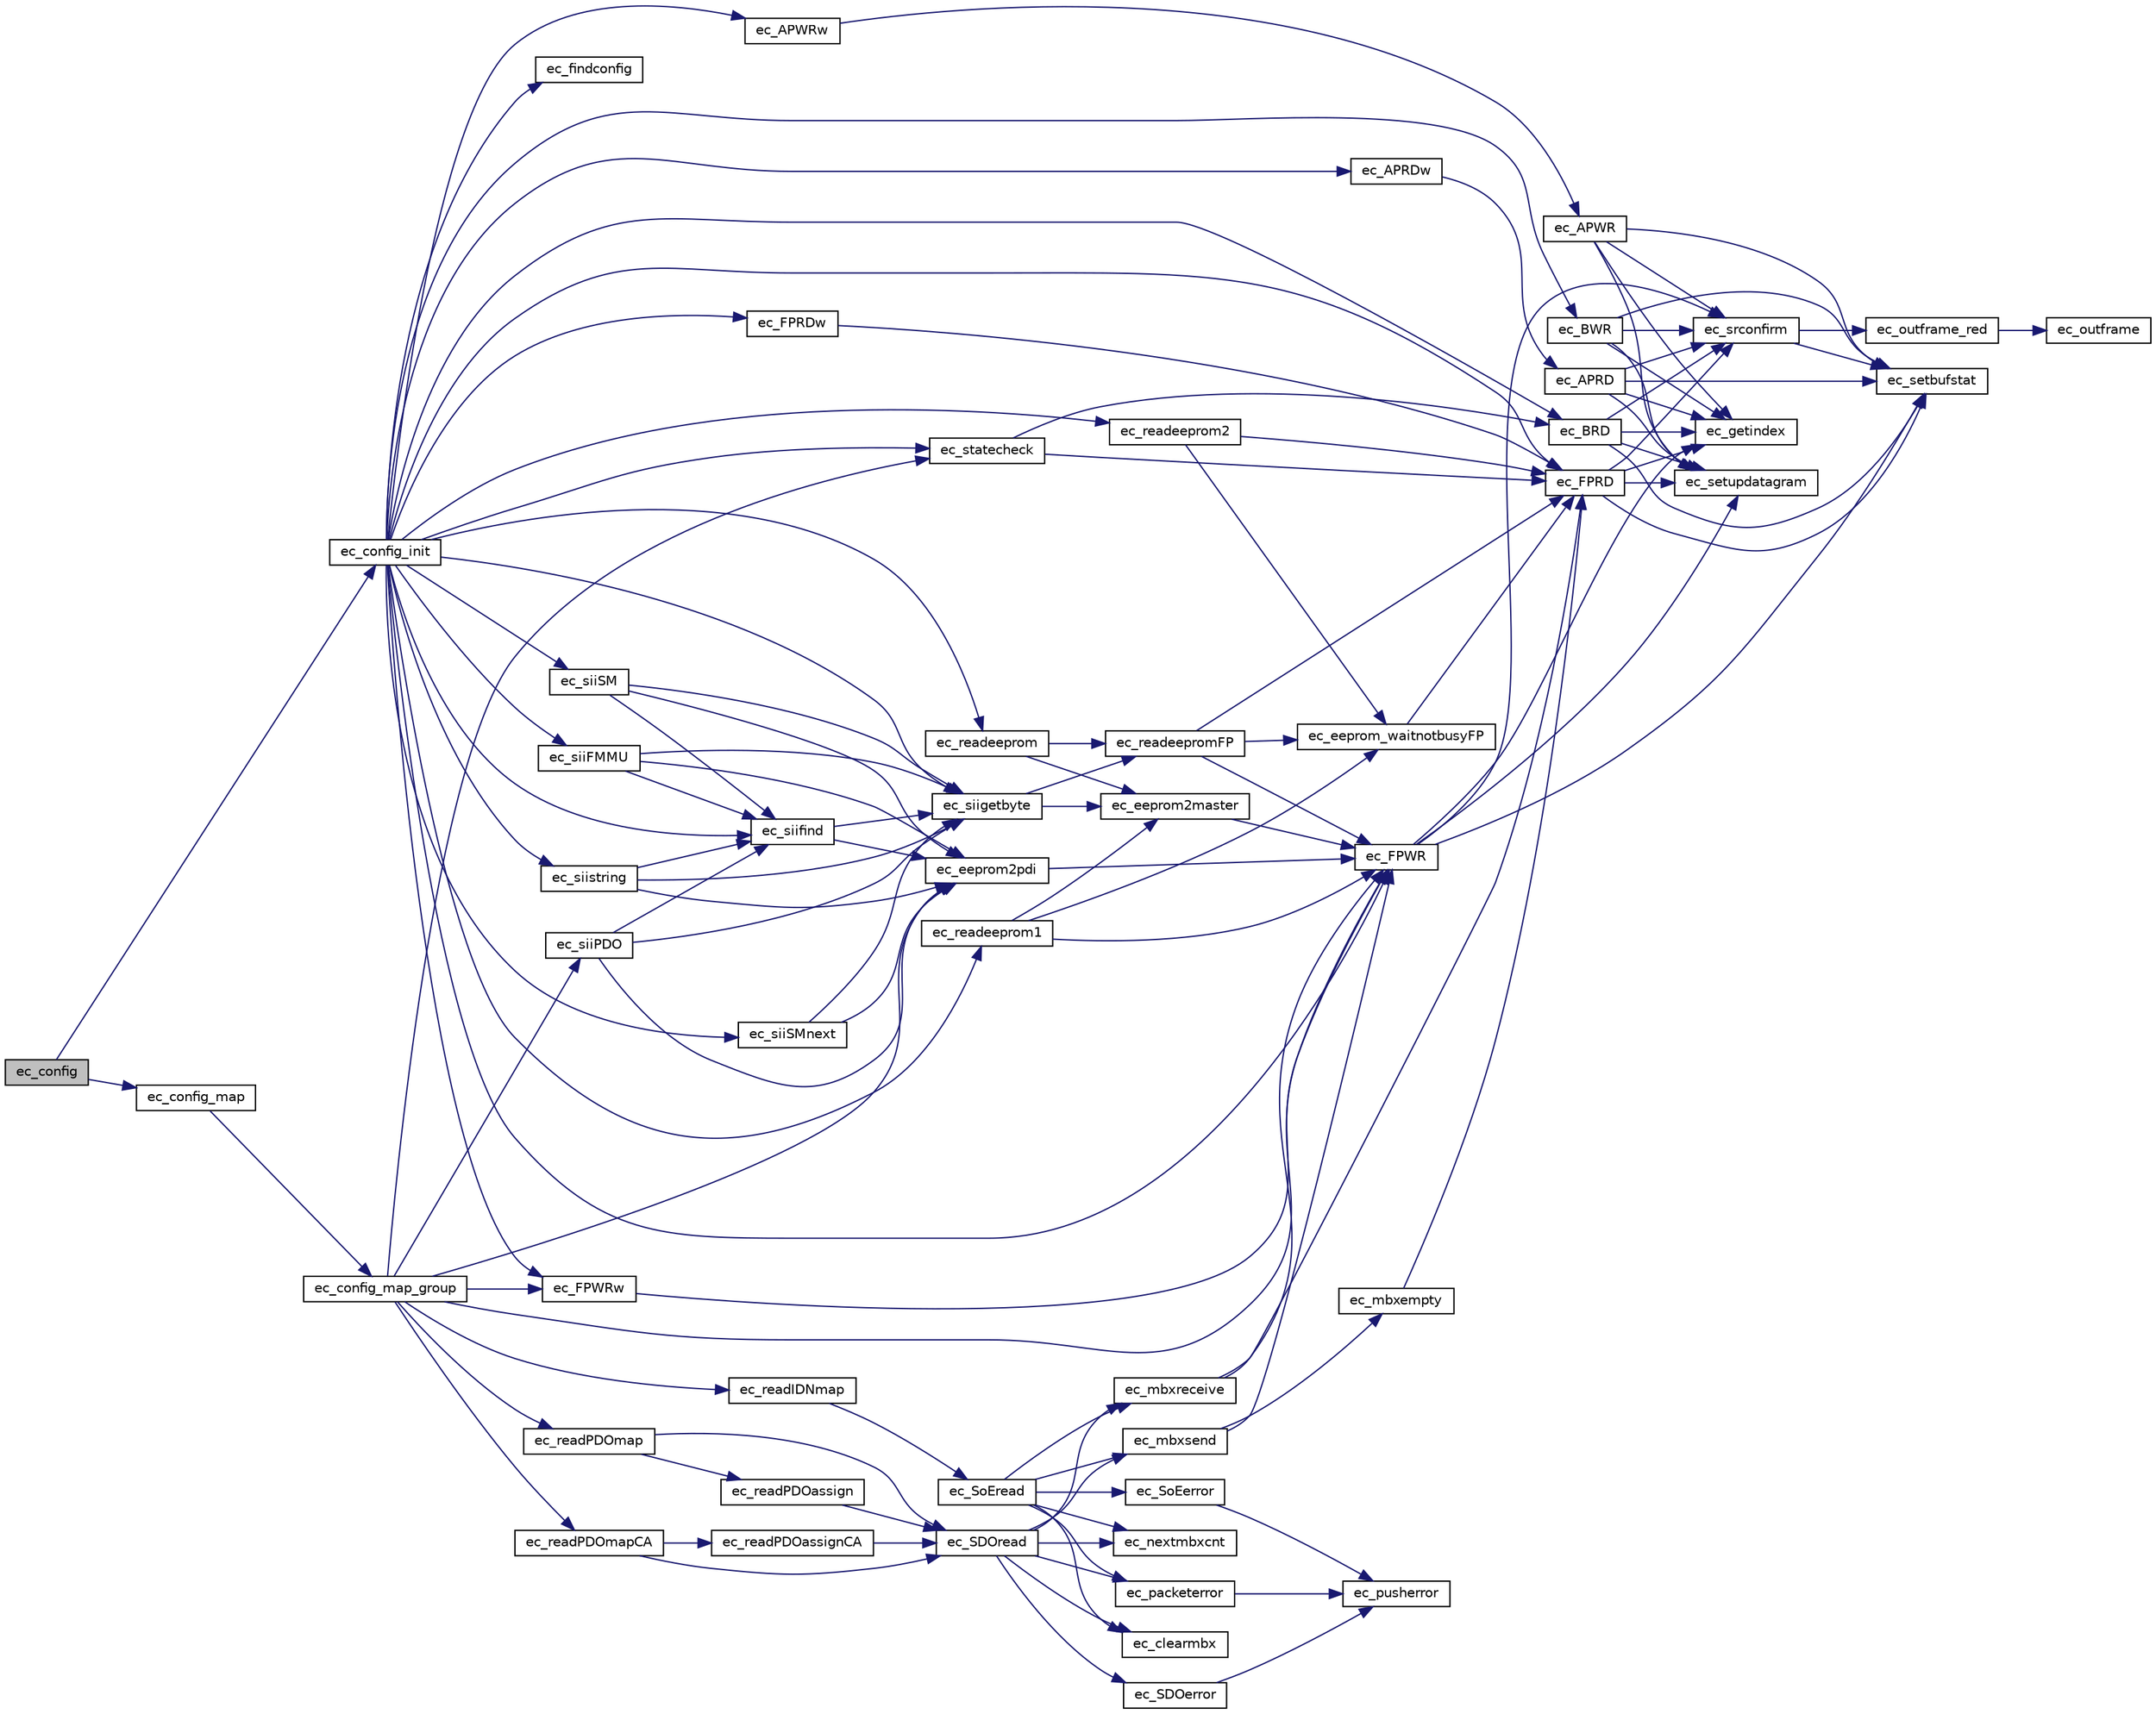 digraph "ec_config"
{
 // INTERACTIVE_SVG=YES
  edge [fontname="Helvetica",fontsize="10",labelfontname="Helvetica",labelfontsize="10"];
  node [fontname="Helvetica",fontsize="10",shape=record];
  rankdir="LR";
  Node1 [label="ec_config",height=0.2,width=0.4,color="black", fillcolor="grey75", style="filled" fontcolor="black"];
  Node1 -> Node2 [color="midnightblue",fontsize="10",style="solid",fontname="Helvetica"];
  Node2 [label="ec_config_init",height=0.2,width=0.4,color="black", fillcolor="white", style="filled",URL="$ethercatconfig_8c.html#ae9128b2cb982fd03fae9105d746f8656"];
  Node2 -> Node3 [color="midnightblue",fontsize="10",style="solid",fontname="Helvetica"];
  Node3 [label="ec_BRD",height=0.2,width=0.4,color="black", fillcolor="white", style="filled",URL="$ethercatbase_8c.html#a30d9ab75b270ba904509fb1af2b8dc17"];
  Node3 -> Node4 [color="midnightblue",fontsize="10",style="solid",fontname="Helvetica"];
  Node4 [label="ec_getindex",height=0.2,width=0.4,color="black", fillcolor="white", style="filled",URL="$nicdrv_8c.html#ae3520c51670d8e4e3e360f26fd8acee4"];
  Node3 -> Node5 [color="midnightblue",fontsize="10",style="solid",fontname="Helvetica"];
  Node5 [label="ec_setbufstat",height=0.2,width=0.4,color="black", fillcolor="white", style="filled",URL="$nicdrv_8c.html#a121be26fdb9da9ef5b9f217fdcd2d50f"];
  Node3 -> Node6 [color="midnightblue",fontsize="10",style="solid",fontname="Helvetica"];
  Node6 [label="ec_setupdatagram",height=0.2,width=0.4,color="black", fillcolor="white", style="filled",URL="$ethercatbase_8c.html#a3b9a1e2b9fc1e15cf147a85d484db027"];
  Node3 -> Node7 [color="midnightblue",fontsize="10",style="solid",fontname="Helvetica"];
  Node7 [label="ec_srconfirm",height=0.2,width=0.4,color="black", fillcolor="white", style="filled",URL="$nicdrv_8c.html#ae49716ef495b23fc91261396fb2f49ec"];
  Node7 -> Node8 [color="midnightblue",fontsize="10",style="solid",fontname="Helvetica"];
  Node8 [label="ec_outframe_red",height=0.2,width=0.4,color="black", fillcolor="white", style="filled",URL="$nicdrv_8c.html#afb39cbe067b1afa202e8c487a33c4d66"];
  Node8 -> Node9 [color="midnightblue",fontsize="10",style="solid",fontname="Helvetica"];
  Node9 [label="ec_outframe",height=0.2,width=0.4,color="black", fillcolor="white", style="filled",URL="$nicdrv_8c.html#ace7534023c2df9a309fc51a5e7fd6d94"];
  Node7 -> Node5 [color="midnightblue",fontsize="10",style="solid",fontname="Helvetica"];
  Node2 -> Node10 [color="midnightblue",fontsize="10",style="solid",fontname="Helvetica"];
  Node10 [label="ec_BWR",height=0.2,width=0.4,color="black", fillcolor="white", style="filled",URL="$ethercatbase_8c.html#a3ad29de613339c69a0b132114928b208"];
  Node10 -> Node4 [color="midnightblue",fontsize="10",style="solid",fontname="Helvetica"];
  Node10 -> Node5 [color="midnightblue",fontsize="10",style="solid",fontname="Helvetica"];
  Node10 -> Node6 [color="midnightblue",fontsize="10",style="solid",fontname="Helvetica"];
  Node10 -> Node7 [color="midnightblue",fontsize="10",style="solid",fontname="Helvetica"];
  Node2 -> Node11 [color="midnightblue",fontsize="10",style="solid",fontname="Helvetica"];
  Node11 [label="ec_APRDw",height=0.2,width=0.4,color="black", fillcolor="white", style="filled",URL="$ethercatbase_8c.html#ae04f6096929eed658625620ba507b219"];
  Node11 -> Node12 [color="midnightblue",fontsize="10",style="solid",fontname="Helvetica"];
  Node12 [label="ec_APRD",height=0.2,width=0.4,color="black", fillcolor="white", style="filled",URL="$ethercatbase_8c.html#a80f6087e11fc1a42832f7c7872122308"];
  Node12 -> Node4 [color="midnightblue",fontsize="10",style="solid",fontname="Helvetica"];
  Node12 -> Node5 [color="midnightblue",fontsize="10",style="solid",fontname="Helvetica"];
  Node12 -> Node6 [color="midnightblue",fontsize="10",style="solid",fontname="Helvetica"];
  Node12 -> Node7 [color="midnightblue",fontsize="10",style="solid",fontname="Helvetica"];
  Node2 -> Node13 [color="midnightblue",fontsize="10",style="solid",fontname="Helvetica"];
  Node13 [label="ec_APWRw",height=0.2,width=0.4,color="black", fillcolor="white", style="filled",URL="$ethercatbase_8c.html#aca3c5979b5549da9f4a6f441a74e132b"];
  Node13 -> Node14 [color="midnightblue",fontsize="10",style="solid",fontname="Helvetica"];
  Node14 [label="ec_APWR",height=0.2,width=0.4,color="black", fillcolor="white", style="filled",URL="$ethercatbase_8c.html#a02a1741d276571009e46fbe39e9f729f"];
  Node14 -> Node4 [color="midnightblue",fontsize="10",style="solid",fontname="Helvetica"];
  Node14 -> Node5 [color="midnightblue",fontsize="10",style="solid",fontname="Helvetica"];
  Node14 -> Node6 [color="midnightblue",fontsize="10",style="solid",fontname="Helvetica"];
  Node14 -> Node7 [color="midnightblue",fontsize="10",style="solid",fontname="Helvetica"];
  Node2 -> Node15 [color="midnightblue",fontsize="10",style="solid",fontname="Helvetica"];
  Node15 [label="ec_FPRD",height=0.2,width=0.4,color="black", fillcolor="white", style="filled",URL="$ethercatbase_8c.html#aac2dc2b5a39ace0793473ab89bb56c7d"];
  Node15 -> Node4 [color="midnightblue",fontsize="10",style="solid",fontname="Helvetica"];
  Node15 -> Node5 [color="midnightblue",fontsize="10",style="solid",fontname="Helvetica"];
  Node15 -> Node6 [color="midnightblue",fontsize="10",style="solid",fontname="Helvetica"];
  Node15 -> Node7 [color="midnightblue",fontsize="10",style="solid",fontname="Helvetica"];
  Node2 -> Node16 [color="midnightblue",fontsize="10",style="solid",fontname="Helvetica"];
  Node16 [label="ec_readeeprom1",height=0.2,width=0.4,color="black", fillcolor="white", style="filled",URL="$ethercatmain_8c.html#ad920436309547d99e23cb8fd7b56b1bc"];
  Node16 -> Node17 [color="midnightblue",fontsize="10",style="solid",fontname="Helvetica"];
  Node17 [label="ec_eeprom2master",height=0.2,width=0.4,color="black", fillcolor="white", style="filled",URL="$ethercatmain_8c.html#a027bd337ebfa1d39de8a7a1f5c5287de"];
  Node17 -> Node18 [color="midnightblue",fontsize="10",style="solid",fontname="Helvetica"];
  Node18 [label="ec_FPWR",height=0.2,width=0.4,color="black", fillcolor="white", style="filled",URL="$ethercatbase_8c.html#aa2fe58363a824f15838718ee31f11ffc"];
  Node18 -> Node4 [color="midnightblue",fontsize="10",style="solid",fontname="Helvetica"];
  Node18 -> Node5 [color="midnightblue",fontsize="10",style="solid",fontname="Helvetica"];
  Node18 -> Node6 [color="midnightblue",fontsize="10",style="solid",fontname="Helvetica"];
  Node18 -> Node7 [color="midnightblue",fontsize="10",style="solid",fontname="Helvetica"];
  Node16 -> Node19 [color="midnightblue",fontsize="10",style="solid",fontname="Helvetica"];
  Node19 [label="ec_eeprom_waitnotbusyFP",height=0.2,width=0.4,color="black", fillcolor="white", style="filled",URL="$ethercatmain_8c.html#a683af1ff758441cb62905cb041e428a1"];
  Node19 -> Node15 [color="midnightblue",fontsize="10",style="solid",fontname="Helvetica"];
  Node16 -> Node18 [color="midnightblue",fontsize="10",style="solid",fontname="Helvetica"];
  Node2 -> Node20 [color="midnightblue",fontsize="10",style="solid",fontname="Helvetica"];
  Node20 [label="ec_readeeprom2",height=0.2,width=0.4,color="black", fillcolor="white", style="filled",URL="$ethercatmain_8c.html#a31e35cc2f33ecf639db43c79850462ab"];
  Node20 -> Node19 [color="midnightblue",fontsize="10",style="solid",fontname="Helvetica"];
  Node20 -> Node15 [color="midnightblue",fontsize="10",style="solid",fontname="Helvetica"];
  Node2 -> Node21 [color="midnightblue",fontsize="10",style="solid",fontname="Helvetica"];
  Node21 [label="ec_FPRDw",height=0.2,width=0.4,color="black", fillcolor="white", style="filled",URL="$ethercatbase_8c.html#a1cebb240642f321d1f641e8a1ffe2fa4"];
  Node21 -> Node15 [color="midnightblue",fontsize="10",style="solid",fontname="Helvetica"];
  Node2 -> Node22 [color="midnightblue",fontsize="10",style="solid",fontname="Helvetica"];
  Node22 [label="ec_statecheck",height=0.2,width=0.4,color="black", fillcolor="white", style="filled",URL="$ethercatmain_8c.html#a8f77918c0a6a32be1079a11119171901"];
  Node22 -> Node3 [color="midnightblue",fontsize="10",style="solid",fontname="Helvetica"];
  Node22 -> Node15 [color="midnightblue",fontsize="10",style="solid",fontname="Helvetica"];
  Node2 -> Node23 [color="midnightblue",fontsize="10",style="solid",fontname="Helvetica"];
  Node23 [label="ec_readeeprom",height=0.2,width=0.4,color="black", fillcolor="white", style="filled",URL="$ethercatmain_8c.html#aacc964b3a092b666f8011717be911d35"];
  Node23 -> Node17 [color="midnightblue",fontsize="10",style="solid",fontname="Helvetica"];
  Node23 -> Node24 [color="midnightblue",fontsize="10",style="solid",fontname="Helvetica"];
  Node24 [label="ec_readeepromFP",height=0.2,width=0.4,color="black", fillcolor="white", style="filled",URL="$ethercatmain_8c.html#ace89c7536b04427ffb755e77a5525855"];
  Node24 -> Node19 [color="midnightblue",fontsize="10",style="solid",fontname="Helvetica"];
  Node24 -> Node18 [color="midnightblue",fontsize="10",style="solid",fontname="Helvetica"];
  Node24 -> Node15 [color="midnightblue",fontsize="10",style="solid",fontname="Helvetica"];
  Node2 -> Node25 [color="midnightblue",fontsize="10",style="solid",fontname="Helvetica"];
  Node25 [label="ec_findconfig",height=0.2,width=0.4,color="black", fillcolor="white", style="filled",URL="$ethercatconfig_8c.html#a8aa31990a858c7e049cfb4de24f28f3e"];
  Node2 -> Node26 [color="midnightblue",fontsize="10",style="solid",fontname="Helvetica"];
  Node26 [label="ec_siifind",height=0.2,width=0.4,color="black", fillcolor="white", style="filled",URL="$ethercatmain_8c.html#af44cb7b11dccd4ea221079ae0a8138e8"];
  Node26 -> Node27 [color="midnightblue",fontsize="10",style="solid",fontname="Helvetica"];
  Node27 [label="ec_siigetbyte",height=0.2,width=0.4,color="black", fillcolor="white", style="filled",URL="$ethercatmain_8c.html#a6c314f9524aa84af885f1e6426b71148"];
  Node27 -> Node17 [color="midnightblue",fontsize="10",style="solid",fontname="Helvetica"];
  Node27 -> Node24 [color="midnightblue",fontsize="10",style="solid",fontname="Helvetica"];
  Node26 -> Node28 [color="midnightblue",fontsize="10",style="solid",fontname="Helvetica"];
  Node28 [label="ec_eeprom2pdi",height=0.2,width=0.4,color="black", fillcolor="white", style="filled",URL="$ethercatmain_8c.html#ae149a6cd4a61c22efa4cf4185ffd83be"];
  Node28 -> Node18 [color="midnightblue",fontsize="10",style="solid",fontname="Helvetica"];
  Node2 -> Node27 [color="midnightblue",fontsize="10",style="solid",fontname="Helvetica"];
  Node2 -> Node29 [color="midnightblue",fontsize="10",style="solid",fontname="Helvetica"];
  Node29 [label="ec_siistring",height=0.2,width=0.4,color="black", fillcolor="white", style="filled",URL="$ethercatmain_8c.html#a4fe43f91402e635e7087b9f1e09d7703"];
  Node29 -> Node26 [color="midnightblue",fontsize="10",style="solid",fontname="Helvetica"];
  Node29 -> Node27 [color="midnightblue",fontsize="10",style="solid",fontname="Helvetica"];
  Node29 -> Node28 [color="midnightblue",fontsize="10",style="solid",fontname="Helvetica"];
  Node2 -> Node30 [color="midnightblue",fontsize="10",style="solid",fontname="Helvetica"];
  Node30 [label="ec_siiSM",height=0.2,width=0.4,color="black", fillcolor="white", style="filled",URL="$ethercatmain_8c.html#a54c0c0d13f6c7b38e98ab91f4db29514"];
  Node30 -> Node26 [color="midnightblue",fontsize="10",style="solid",fontname="Helvetica"];
  Node30 -> Node27 [color="midnightblue",fontsize="10",style="solid",fontname="Helvetica"];
  Node30 -> Node28 [color="midnightblue",fontsize="10",style="solid",fontname="Helvetica"];
  Node2 -> Node31 [color="midnightblue",fontsize="10",style="solid",fontname="Helvetica"];
  Node31 [label="ec_siiSMnext",height=0.2,width=0.4,color="black", fillcolor="white", style="filled",URL="$ethercatmain_8c.html#acfb749a5fbaaa6d560204757be2170f5"];
  Node31 -> Node27 [color="midnightblue",fontsize="10",style="solid",fontname="Helvetica"];
  Node31 -> Node28 [color="midnightblue",fontsize="10",style="solid",fontname="Helvetica"];
  Node2 -> Node32 [color="midnightblue",fontsize="10",style="solid",fontname="Helvetica"];
  Node32 [label="ec_siiFMMU",height=0.2,width=0.4,color="black", fillcolor="white", style="filled",URL="$ethercatmain_8c.html#ab382409c9f74891f82e87dcc7fad875e"];
  Node32 -> Node26 [color="midnightblue",fontsize="10",style="solid",fontname="Helvetica"];
  Node32 -> Node27 [color="midnightblue",fontsize="10",style="solid",fontname="Helvetica"];
  Node32 -> Node28 [color="midnightblue",fontsize="10",style="solid",fontname="Helvetica"];
  Node2 -> Node18 [color="midnightblue",fontsize="10",style="solid",fontname="Helvetica"];
  Node2 -> Node33 [color="midnightblue",fontsize="10",style="solid",fontname="Helvetica"];
  Node33 [label="ec_FPWRw",height=0.2,width=0.4,color="black", fillcolor="white", style="filled",URL="$ethercatbase_8c.html#a2fc76bd01a00a0f6da9fb3927eabc24d"];
  Node33 -> Node18 [color="midnightblue",fontsize="10",style="solid",fontname="Helvetica"];
  Node1 -> Node34 [color="midnightblue",fontsize="10",style="solid",fontname="Helvetica"];
  Node34 [label="ec_config_map",height=0.2,width=0.4,color="black", fillcolor="white", style="filled",URL="$ethercatconfig_8c.html#aa740a2ba948117670c4f9741bc31cc38"];
  Node34 -> Node35 [color="midnightblue",fontsize="10",style="solid",fontname="Helvetica"];
  Node35 [label="ec_config_map_group",height=0.2,width=0.4,color="black", fillcolor="white", style="filled",URL="$ethercatconfig_8c.html#ae1120a5cace4aa56cf753977ccd37b8d"];
  Node35 -> Node22 [color="midnightblue",fontsize="10",style="solid",fontname="Helvetica"];
  Node35 -> Node36 [color="midnightblue",fontsize="10",style="solid",fontname="Helvetica"];
  Node36 [label="ec_readPDOmapCA",height=0.2,width=0.4,color="black", fillcolor="white", style="filled",URL="$ethercatcoe_8c.html#a8770ccad0cea1ea8f7dbbd5bfc58b83d"];
  Node36 -> Node37 [color="midnightblue",fontsize="10",style="solid",fontname="Helvetica"];
  Node37 [label="ec_readPDOassignCA",height=0.2,width=0.4,color="black", fillcolor="white", style="filled",URL="$ethercatcoe_8c.html#a28d3ddf83f70650527d9dce3fb290a35"];
  Node37 -> Node38 [color="midnightblue",fontsize="10",style="solid",fontname="Helvetica"];
  Node38 [label="ec_SDOread",height=0.2,width=0.4,color="black", fillcolor="white", style="filled",URL="$ethercatcoe_8c.html#a143f50dea5c6c2694d4050c0caeb5a8e"];
  Node38 -> Node39 [color="midnightblue",fontsize="10",style="solid",fontname="Helvetica"];
  Node39 [label="ec_clearmbx",height=0.2,width=0.4,color="black", fillcolor="white", style="filled",URL="$ethercatmain_8c.html#a652d40885e8275a02ddcf94fbd077c99"];
  Node38 -> Node40 [color="midnightblue",fontsize="10",style="solid",fontname="Helvetica"];
  Node40 [label="ec_mbxreceive",height=0.2,width=0.4,color="black", fillcolor="white", style="filled",URL="$ethercatmain_8c.html#a7c1a13c5372ba1b38c9d04085c191e73"];
  Node40 -> Node15 [color="midnightblue",fontsize="10",style="solid",fontname="Helvetica"];
  Node40 -> Node18 [color="midnightblue",fontsize="10",style="solid",fontname="Helvetica"];
  Node38 -> Node41 [color="midnightblue",fontsize="10",style="solid",fontname="Helvetica"];
  Node41 [label="ec_mbxsend",height=0.2,width=0.4,color="black", fillcolor="white", style="filled",URL="$ethercatmain_8c.html#a575bb6105662ad54fe55c47fc72075c4"];
  Node41 -> Node42 [color="midnightblue",fontsize="10",style="solid",fontname="Helvetica"];
  Node42 [label="ec_mbxempty",height=0.2,width=0.4,color="black", fillcolor="white", style="filled",URL="$ethercatmain_8c.html#a78a07c2b50526e0f99334f7d2782264f"];
  Node42 -> Node15 [color="midnightblue",fontsize="10",style="solid",fontname="Helvetica"];
  Node41 -> Node18 [color="midnightblue",fontsize="10",style="solid",fontname="Helvetica"];
  Node38 -> Node43 [color="midnightblue",fontsize="10",style="solid",fontname="Helvetica"];
  Node43 [label="ec_nextmbxcnt",height=0.2,width=0.4,color="black", fillcolor="white", style="filled",URL="$ethercatmain_8c.html#a1e178403f6eb467358bdfcc9eb086691"];
  Node38 -> Node44 [color="midnightblue",fontsize="10",style="solid",fontname="Helvetica"];
  Node44 [label="ec_packeterror",height=0.2,width=0.4,color="black", fillcolor="white", style="filled",URL="$ethercatmain_8c.html#a430e1266d5c0c1bd4153b660e4fa5298"];
  Node44 -> Node45 [color="midnightblue",fontsize="10",style="solid",fontname="Helvetica"];
  Node45 [label="ec_pusherror",height=0.2,width=0.4,color="black", fillcolor="white", style="filled",URL="$ethercatmain_8c.html#a91e361f3f3615c5ee22eb17def4d1532"];
  Node38 -> Node46 [color="midnightblue",fontsize="10",style="solid",fontname="Helvetica"];
  Node46 [label="ec_SDOerror",height=0.2,width=0.4,color="black", fillcolor="white", style="filled",URL="$ethercatcoe_8c.html#a3aa77952c6d3ce040bb6ba8f4da3a74a"];
  Node46 -> Node45 [color="midnightblue",fontsize="10",style="solid",fontname="Helvetica"];
  Node36 -> Node38 [color="midnightblue",fontsize="10",style="solid",fontname="Helvetica"];
  Node35 -> Node47 [color="midnightblue",fontsize="10",style="solid",fontname="Helvetica"];
  Node47 [label="ec_readPDOmap",height=0.2,width=0.4,color="black", fillcolor="white", style="filled",URL="$ethercatcoe_8c.html#a15ab60b8e11aa61d67480faa19d0ab28"];
  Node47 -> Node48 [color="midnightblue",fontsize="10",style="solid",fontname="Helvetica"];
  Node48 [label="ec_readPDOassign",height=0.2,width=0.4,color="black", fillcolor="white", style="filled",URL="$ethercatcoe_8c.html#af69e8cb853f10018ef190159752cd7e2"];
  Node48 -> Node38 [color="midnightblue",fontsize="10",style="solid",fontname="Helvetica"];
  Node47 -> Node38 [color="midnightblue",fontsize="10",style="solid",fontname="Helvetica"];
  Node35 -> Node49 [color="midnightblue",fontsize="10",style="solid",fontname="Helvetica"];
  Node49 [label="ec_readIDNmap",height=0.2,width=0.4,color="black", fillcolor="white", style="filled",URL="$ethercatsoe_8c.html#acb454e12b2034f0121a534de57b0e869"];
  Node49 -> Node50 [color="midnightblue",fontsize="10",style="solid",fontname="Helvetica"];
  Node50 [label="ec_SoEread",height=0.2,width=0.4,color="black", fillcolor="white", style="filled",URL="$ethercatsoe_8c.html#af8db8dac3118e949c495d4e50caccfac"];
  Node50 -> Node39 [color="midnightblue",fontsize="10",style="solid",fontname="Helvetica"];
  Node50 -> Node40 [color="midnightblue",fontsize="10",style="solid",fontname="Helvetica"];
  Node50 -> Node43 [color="midnightblue",fontsize="10",style="solid",fontname="Helvetica"];
  Node50 -> Node41 [color="midnightblue",fontsize="10",style="solid",fontname="Helvetica"];
  Node50 -> Node51 [color="midnightblue",fontsize="10",style="solid",fontname="Helvetica"];
  Node51 [label="ec_SoEerror",height=0.2,width=0.4,color="black", fillcolor="white", style="filled",URL="$ethercatsoe_8c.html#a4e7bc2ffc0f30d2427844f2609c14bee"];
  Node51 -> Node45 [color="midnightblue",fontsize="10",style="solid",fontname="Helvetica"];
  Node50 -> Node44 [color="midnightblue",fontsize="10",style="solid",fontname="Helvetica"];
  Node35 -> Node52 [color="midnightblue",fontsize="10",style="solid",fontname="Helvetica"];
  Node52 [label="ec_siiPDO",height=0.2,width=0.4,color="black", fillcolor="white", style="filled",URL="$ethercatmain_8c.html#aef972d9668958da9db3c350e159caddb"];
  Node52 -> Node26 [color="midnightblue",fontsize="10",style="solid",fontname="Helvetica"];
  Node52 -> Node27 [color="midnightblue",fontsize="10",style="solid",fontname="Helvetica"];
  Node52 -> Node28 [color="midnightblue",fontsize="10",style="solid",fontname="Helvetica"];
  Node35 -> Node18 [color="midnightblue",fontsize="10",style="solid",fontname="Helvetica"];
  Node35 -> Node28 [color="midnightblue",fontsize="10",style="solid",fontname="Helvetica"];
  Node35 -> Node33 [color="midnightblue",fontsize="10",style="solid",fontname="Helvetica"];
}
